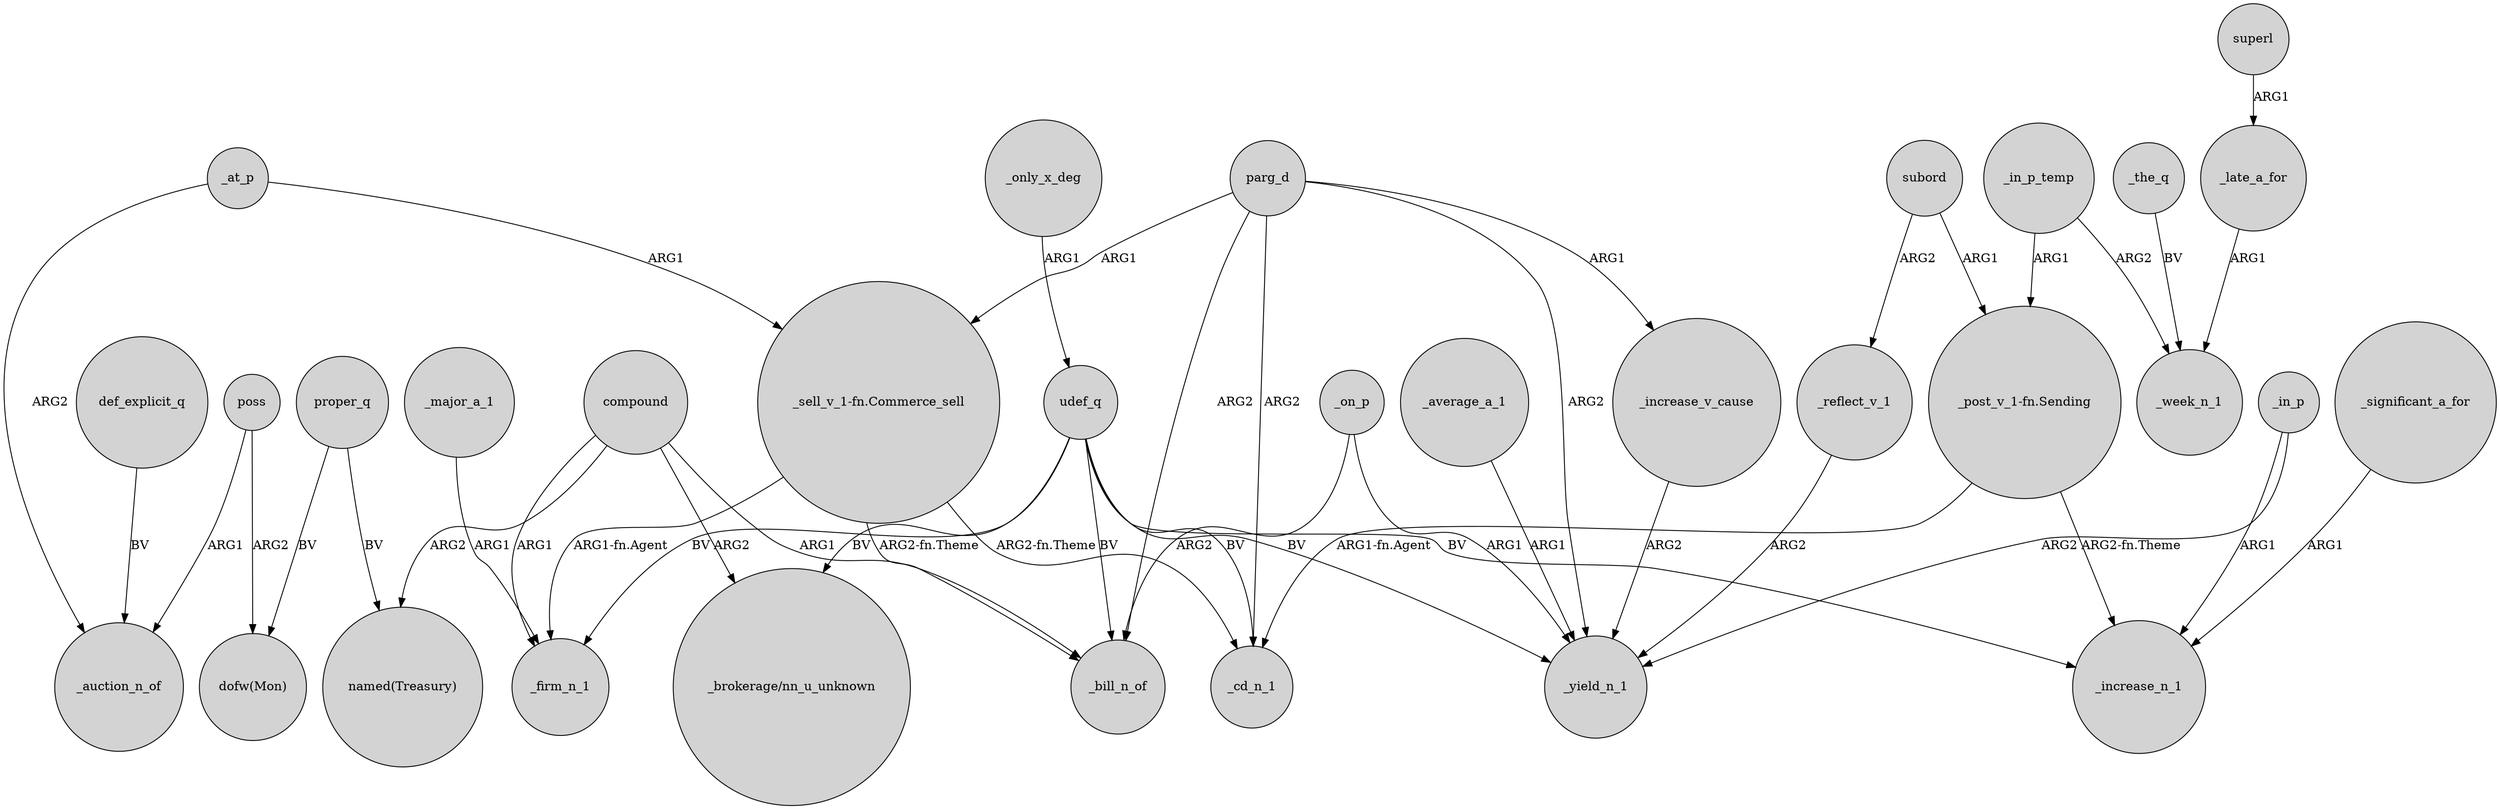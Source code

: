 digraph {
	node [shape=circle style=filled]
	_significant_a_for -> _increase_n_1 [label=ARG1]
	_only_x_deg -> udef_q [label=ARG1]
	compound -> "named(Treasury)" [label=ARG2]
	"_sell_v_1-fn.Commerce_sell" -> _cd_n_1 [label="ARG2-fn.Theme"]
	compound -> _bill_n_of [label=ARG1]
	_in_p -> _yield_n_1 [label=ARG2]
	"_sell_v_1-fn.Commerce_sell" -> _bill_n_of [label="ARG2-fn.Theme"]
	"_post_v_1-fn.Sending" -> _increase_n_1 [label="ARG2-fn.Theme"]
	_average_a_1 -> _yield_n_1 [label=ARG1]
	udef_q -> _firm_n_1 [label=BV]
	parg_d -> _cd_n_1 [label=ARG2]
	_in_p_temp -> "_post_v_1-fn.Sending" [label=ARG1]
	_in_p_temp -> _week_n_1 [label=ARG2]
	superl -> _late_a_for [label=ARG1]
	parg_d -> "_sell_v_1-fn.Commerce_sell" [label=ARG1]
	udef_q -> _bill_n_of [label=BV]
	compound -> "_brokerage/nn_u_unknown" [label=ARG2]
	udef_q -> _cd_n_1 [label=BV]
	parg_d -> _bill_n_of [label=ARG2]
	parg_d -> _yield_n_1 [label=ARG2]
	udef_q -> "_brokerage/nn_u_unknown" [label=BV]
	subord -> _reflect_v_1 [label=ARG2]
	udef_q -> _increase_n_1 [label=BV]
	_the_q -> _week_n_1 [label=BV]
	parg_d -> _increase_v_cause [label=ARG1]
	proper_q -> "dofw(Mon)" [label=BV]
	def_explicit_q -> _auction_n_of [label=BV]
	poss -> _auction_n_of [label=ARG1]
	compound -> _firm_n_1 [label=ARG1]
	proper_q -> "named(Treasury)" [label=BV]
	_on_p -> _bill_n_of [label=ARG2]
	subord -> "_post_v_1-fn.Sending" [label=ARG1]
	"_post_v_1-fn.Sending" -> _cd_n_1 [label="ARG1-fn.Agent"]
	_major_a_1 -> _firm_n_1 [label=ARG1]
	poss -> "dofw(Mon)" [label=ARG2]
	_at_p -> _auction_n_of [label=ARG2]
	_on_p -> _yield_n_1 [label=ARG1]
	"_sell_v_1-fn.Commerce_sell" -> _firm_n_1 [label="ARG1-fn.Agent"]
	_late_a_for -> _week_n_1 [label=ARG1]
	_in_p -> _increase_n_1 [label=ARG1]
	udef_q -> _yield_n_1 [label=BV]
	_at_p -> "_sell_v_1-fn.Commerce_sell" [label=ARG1]
	_reflect_v_1 -> _yield_n_1 [label=ARG2]
	_increase_v_cause -> _yield_n_1 [label=ARG2]
}

